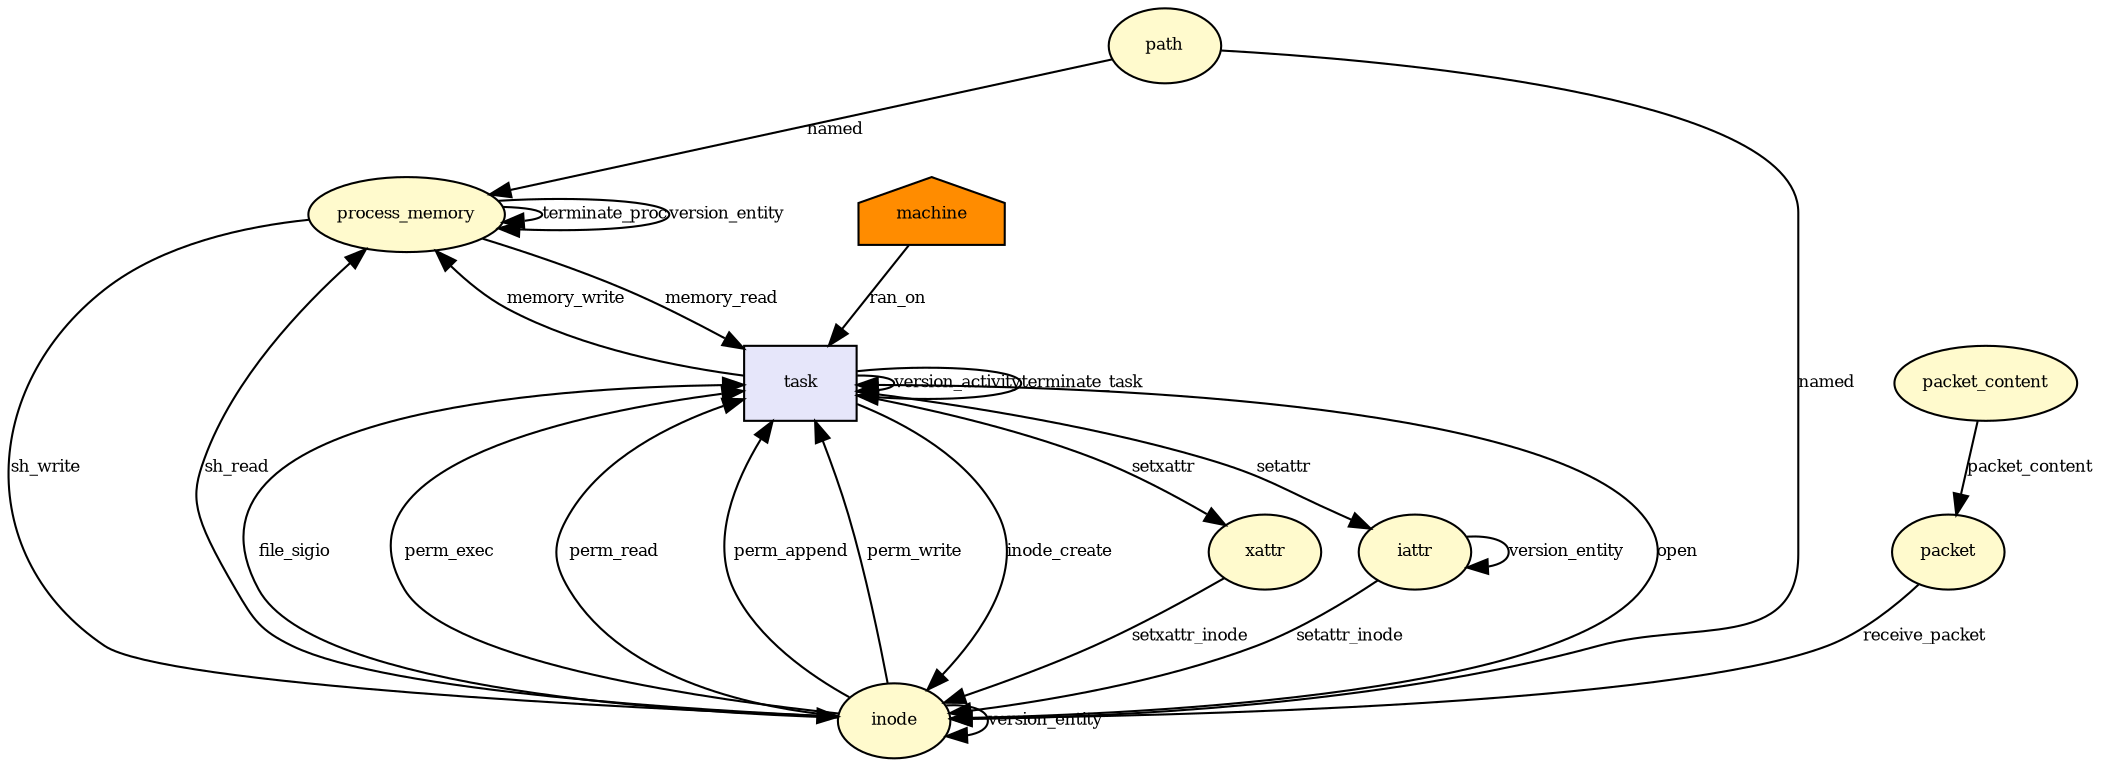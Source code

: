 digraph RGL__DirectedAdjacencyGraph {process_memory[fontsize = 8,label = process_memory,shape = ellipse, fillcolor="#fffacd", style = filled]

process_memory -> process_memory[fontsize = 8,label = terminate_proc]

path[fontsize = 8,label = path,shape = ellipse, fillcolor="#fffacd", style = filled]

path -> process_memory[fontsize = 8,label = named]

machine[fontsize = 8,label = machine,shape = house, fillcolor="#ff8c00", style = filled]

task[fontsize = 8,label = task,shape = rectangle, fillcolor="#e6e6fa", style = filled]

machine -> task[fontsize = 8,label = ran_on]

inode[fontsize = 8,label = inode,shape = ellipse, fillcolor="#fffacd", style = filled]

path -> inode[fontsize = 8,label = named]

inode -> task[fontsize = 8,label = open]

task -> process_memory[fontsize = 8,label = memory_write]

task -> task[fontsize = 8,label = version_activity]

process_memory -> process_memory[fontsize = 8,label = version_entity]

process_memory -> inode[fontsize = 8,label = sh_write]

inode -> inode[fontsize = 8,label = version_entity]

inode -> task[fontsize = 8,label = file_sigio]

process_memory -> task[fontsize = 8,label = memory_read]

task -> inode[fontsize = 8,label = inode_create]

inode -> process_memory[fontsize = 8,label = sh_read]

inode -> task[fontsize = 8,label = perm_exec]

inode -> task[fontsize = 8,label = perm_read]

inode -> task[fontsize = 8,label = perm_append]

inode -> task[fontsize = 8,label = perm_write]

xattr[fontsize = 8,label = xattr,shape = ellipse, fillcolor="#fffacd", style = filled]

task -> xattr[fontsize = 8,label = setxattr]

xattr -> inode[fontsize = 8,label = setxattr_inode]

iattr[fontsize = 8,label = iattr,shape = ellipse, fillcolor="#fffacd", style = filled]

task -> iattr[fontsize = 8,label = setattr]

iattr -> iattr[fontsize = 8,label = version_entity]

iattr -> inode[fontsize = 8,label = setattr_inode]

packet_content[fontsize = 8,label = packet_content,shape = ellipse, fillcolor="#fffacd", style = filled]

packet[fontsize = 8,label = packet,shape = ellipse, fillcolor="#fffacd", style = filled]

packet_content -> packet[fontsize = 8,label = packet_content]

packet -> inode[fontsize = 8,label = receive_packet]

task -> task[fontsize = 8,label = terminate_task]

}